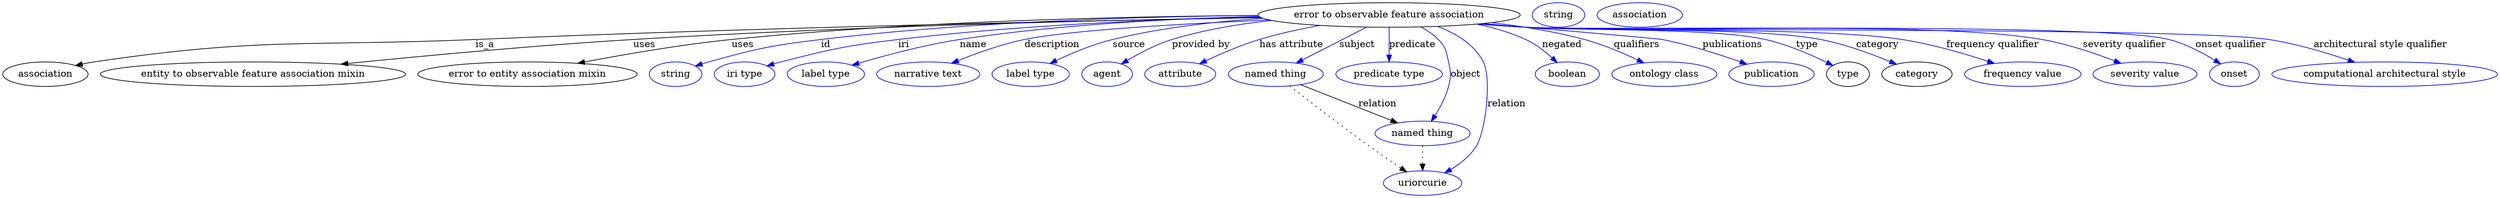 digraph {
	graph [bb="0,0,3649.5,283"];
	node [label="\N"];
	"error to observable feature association"	[height=0.5,
		label="error to observable feature association",
		pos="2030.4,265",
		width=5.3259];
	association	[height=0.5,
		pos="62.394,178",
		width=1.7332];
	"error to observable feature association" -> association	[label=is_a,
		lp="706.39,221.5",
		pos="e,106.47,190.82 1843.1,261.04 1584.3,256.5 1102.7,246.47 692.39,229 443.74,218.41 379.59,232.45 133.39,196 127.91,195.19 122.22,\
194.16 116.57,193.01"];
	"entity to observable feature association mixin"	[height=0.5,
		pos="366.39,178",
		width=6.2106];
	"error to observable feature association" -> "entity to observable feature association mixin"	[label=uses,
		lp="939.89,221.5",
		pos="e,495.39,192.71 1842.2,261.37 1621.8,257.52 1245.8,248.55 923.39,229 780.76,220.35 618.02,205.12 505.44,193.73"];
	"error to entity association mixin"	[height=0.5,
		pos="768.39,178",
		width=4.4593];
	"error to observable feature association" -> "error to entity association mixin"	[label=uses,
		lp="1083.9,221.5",
		pos="e,842.07,194.05 1838.5,264.32 1643.8,262.93 1333.9,256.01 1067.4,229 994.26,221.59 911.93,207.38 852.2,196"];
	id	[color=blue,
		height=0.5,
		label=string,
		pos="985.39,178",
		width=1.0652];
	"error to observable feature association" -> id	[color=blue,
		label=id,
		lp="1205.4,221.5",
		pos="e,1014.4,190.01 1838.5,264.36 1669.4,262.68 1416.8,255.27 1198.4,229 1124.1,220.07 1105.5,215.87 1033.4,196 1030.3,195.14 1027.1,\
194.18 1023.9,193.17",
		style=solid];
	iri	[color=blue,
		height=0.5,
		label="iri type",
		pos="1086.4,178",
		width=1.2277];
	"error to observable feature association" -> iri	[color=blue,
		label=iri,
		lp="1319.4,221.5",
		pos="e,1119.3,190.23 1840.9,262.05 1695.6,258.8 1490.2,250.4 1311.4,229 1234.1,219.75 1214.8,215.26 1139.4,196 1136,195.14 1132.5,194.18 \
1129,193.17",
		style=solid];
	name	[color=blue,
		height=0.5,
		label="label type",
		pos="1205.4,178",
		width=1.5707];
	"error to observable feature association" -> name	[color=blue,
		label=name,
		lp="1421.4,221.5",
		pos="e,1244,191.23 1839.8,262.94 1714.6,259.9 1547.5,251.39 1401.4,229 1350.2,221.15 1292.9,205.75 1253.6,194.1",
		style=solid];
	description	[color=blue,
		height=0.5,
		label="narrative text",
		pos="1355.4,178",
		width=2.0943];
	"error to observable feature association" -> description	[color=blue,
		label=description,
		lp="1536.9,221.5",
		pos="e,1389.7,194.17 1854.8,257.69 1726,252.08 1562.6,242.63 1496.4,229 1462.8,222.09 1426.4,209.02 1399,197.98",
		style=solid];
	source	[color=blue,
		height=0.5,
		label="label type",
		pos="1505.4,178",
		width=1.5707];
	"error to observable feature association" -> source	[color=blue,
		label=source,
		lp="1649.4,221.5",
		pos="e,1533.6,193.7 1846,260.06 1776.1,255.45 1696.3,246.4 1625.4,229 1596.7,221.96 1565.9,209.04 1542.8,198.1",
		style=solid];
	"provided by"	[color=blue,
		height=0.5,
		label=agent,
		pos="1617.4,178",
		width=1.0291];
	"error to observable feature association" -> "provided by"	[color=blue,
		label="provided by",
		lp="1754.9,221.5",
		pos="e,1638.3,192.95 1858.8,256.96 1810.7,251.81 1758.9,243.22 1712.4,229 1689.3,221.94 1665.3,209.24 1647.2,198.4",
		style=solid];
	"has attribute"	[color=blue,
		height=0.5,
		label=attribute,
		pos="1724.4,178",
		width=1.4443];
	"error to observable feature association" -> "has attribute"	[color=blue,
		label="has attribute",
		lp="1887.4,221.5",
		pos="e,1752.8,193.38 1928.8,249.64 1899.9,244.38 1868.6,237.57 1840.4,229 1813.4,220.81 1784.2,208.23 1761.9,197.73",
		style=solid];
	subject	[color=blue,
		height=0.5,
		label="named thing",
		pos="1864.4,178",
		width=1.9318];
	"error to observable feature association" -> subject	[color=blue,
		label=subject,
		lp="1983.4,221.5",
		pos="e,1894.3,194.33 1997.6,247.21 1970.5,233.32 1931.9,213.58 1903.3,198.9",
		style=solid];
	predicate	[color=blue,
		height=0.5,
		label="predicate type",
		pos="2030.4,178",
		width=2.1665];
	"error to observable feature association" -> predicate	[color=blue,
		label=predicate,
		lp="2064.4,221.5",
		pos="e,2030.4,196.18 2030.4,246.8 2030.4,235.16 2030.4,219.55 2030.4,206.24",
		style=solid];
	object	[color=blue,
		height=0.5,
		label="named thing",
		pos="2079.4,91",
		width=1.9318];
	"error to observable feature association" -> object	[color=blue,
		label=object,
		lp="2142.4,178",
		pos="e,2092,108.84 2076.6,247.45 2085.9,242.56 2095.1,236.47 2102.4,229 2113.6,217.46 2114,211.75 2117.4,196 2120.8,180.36 2121.4,175.48 \
2117.4,160 2113.4,144.84 2105.3,129.47 2097.5,117.19",
		style=solid];
	relation	[color=blue,
		height=0.5,
		label=uriorcurie,
		pos="2079.4,18",
		width=1.5887];
	"error to observable feature association" -> relation	[color=blue,
		label=relation,
		lp="2202.4,134.5",
		pos="e,2111.9,32.98 2101.1,248.24 2127.9,238.22 2155,222.02 2168.4,196 2180.3,172.75 2172.3,95.992 2158.4,73 2149.5,58.275 2134.9,46.629 \
2120.6,37.979",
		style=solid];
	negated	[color=blue,
		height=0.5,
		label=boolean,
		pos="2291.4,178",
		width=1.2999];
	"error to observable feature association" -> negated	[color=blue,
		label=negated,
		lp="2283.4,221.5",
		pos="e,2276.4,195.09 2158.7,251.6 2183.2,246.46 2208.1,239.21 2230.4,229 2244.6,222.48 2258.3,211.82 2269.1,202.01",
		style=solid];
	qualifiers	[color=blue,
		height=0.5,
		label="ontology class",
		pos="2432.4,178",
		width=2.1304];
	"error to observable feature association" -> qualifiers	[color=blue,
		label=qualifiers,
		lp="2392.9,221.5",
		pos="e,2402.7,194.6 2180.4,253.78 2224.7,248.58 2272.9,240.76 2316.4,229 2343.1,221.78 2371.6,209.55 2393.7,199",
		style=solid];
	publications	[color=blue,
		height=0.5,
		label=publication,
		pos="2589.4,178",
		width=1.7332];
	"error to observable feature association" -> publications	[color=blue,
		label=publications,
		lp="2532.4,221.5",
		pos="e,2553.4,192.81 2167.2,252.38 2280.4,242.71 2423.8,230.31 2430.4,229 2469.3,221.27 2512.2,207.47 2543.6,196.33",
		style=solid];
	type	[height=0.5,
		pos="2701.4,178",
		width=0.86659];
	"error to observable feature association" -> type	[color=blue,
		label=type,
		lp="2641.4,221.5",
		pos="e,2679.4,190.78 2164.1,252.07 2186.6,250.25 2209.6,248.48 2231.4,247 2308.9,241.73 2504.6,246.05 2580.4,229 2612.2,221.85 2646.3,\
207.04 2670.1,195.39",
		style=solid];
	category	[height=0.5,
		pos="2802.4,178",
		width=1.4263];
	"error to observable feature association" -> category	[color=blue,
		label=category,
		lp="2744.9,221.5",
		pos="e,2772.3,192.63 2163.1,251.98 2185.8,250.14 2209.3,248.4 2231.4,247 2326.8,240.97 2567.5,247.18 2661.4,229 2696.7,222.15 2735.2,\
208.06 2763,196.57",
		style=solid];
	"frequency qualifier"	[color=blue,
		height=0.5,
		label="frequency value",
		pos="2956.4,178",
		width=2.3651];
	"error to observable feature association" -> "frequency qualifier"	[color=blue,
		label="frequency qualifier",
		lp="2912.4,221.5",
		pos="e,2915.1,193.84 2162,251.89 2185.1,250.04 2208.9,248.32 2231.4,247 2353.3,239.85 2659.8,247.82 2780.4,229 2823.2,222.31 2870.4,208.54 \
2905.2,197.14",
		style=solid];
	"severity qualifier"	[color=blue,
		height=0.5,
		label="severity value",
		pos="3135.4,178",
		width=2.1123];
	"error to observable feature association" -> "severity qualifier"	[color=blue,
		label="severity qualifier",
		lp="3105.4,221.5",
		pos="e,3100.2,193.98 2160.9,251.81 2184.3,249.95 2208.6,248.24 2231.4,247 2398.5,237.94 2819.5,257.62 2984.4,229 3021.1,222.64 3061,209.12 \
3090.5,197.74",
		style=solid];
	"onset qualifier"	[color=blue,
		height=0.5,
		label=onset,
		pos="3265.4,178",
		width=1.011];
	"error to observable feature association" -> "onset qualifier"	[color=blue,
		label="onset qualifier",
		lp="3260.9,221.5",
		pos="e,3245.4,193.08 2160.3,251.76 2184,249.89 2208.4,248.19 2231.4,247 2335.6,241.6 3069.3,255 3170.4,229 3194.1,222.91 3218.4,209.94 \
3236.5,198.73",
		style=solid];
	"architectural style qualifier"	[color=blue,
		height=0.5,
		label="computational architectural style",
		pos="3484.4,178",
		width=4.5857];
	"error to observable feature association" -> "architectural style qualifier"	[color=blue,
		label="architectural style qualifier",
		lp="3479.4,221.5",
		pos="e,3441.3,195.38 2160.1,251.73 2183.8,249.86 2208.3,248.17 2231.4,247 2351.8,240.92 3197.2,247.37 3316.4,229 3355.8,222.93 3398.8,\
209.99 3431.5,198.79",
		style=solid];
	subject -> object	[label=relation,
		lp="2013.4,134.5",
		pos="e,2042.7,106.49 1900.9,162.58 1937.4,148.14 1993.7,125.87 2033.3,110.22"];
	subject -> relation	[pos="e,2056,34.51 1884.9,160.8 1911.3,140.04 1958.7,103.14 2000.4,73 2015.7,61.953 2032.9,50.092 2047.4,40.308",
		style=dotted];
	object -> relation	[pos="e,2079.4,36.029 2079.4,72.813 2079.4,64.789 2079.4,55.047 2079.4,46.069",
		style=dotted];
	association_type	[color=blue,
		height=0.5,
		label=string,
		pos="2278.4,265",
		width=1.0652];
	association_category	[color=blue,
		height=0.5,
		label=association,
		pos="2397.4,265",
		width=1.7332];
}
